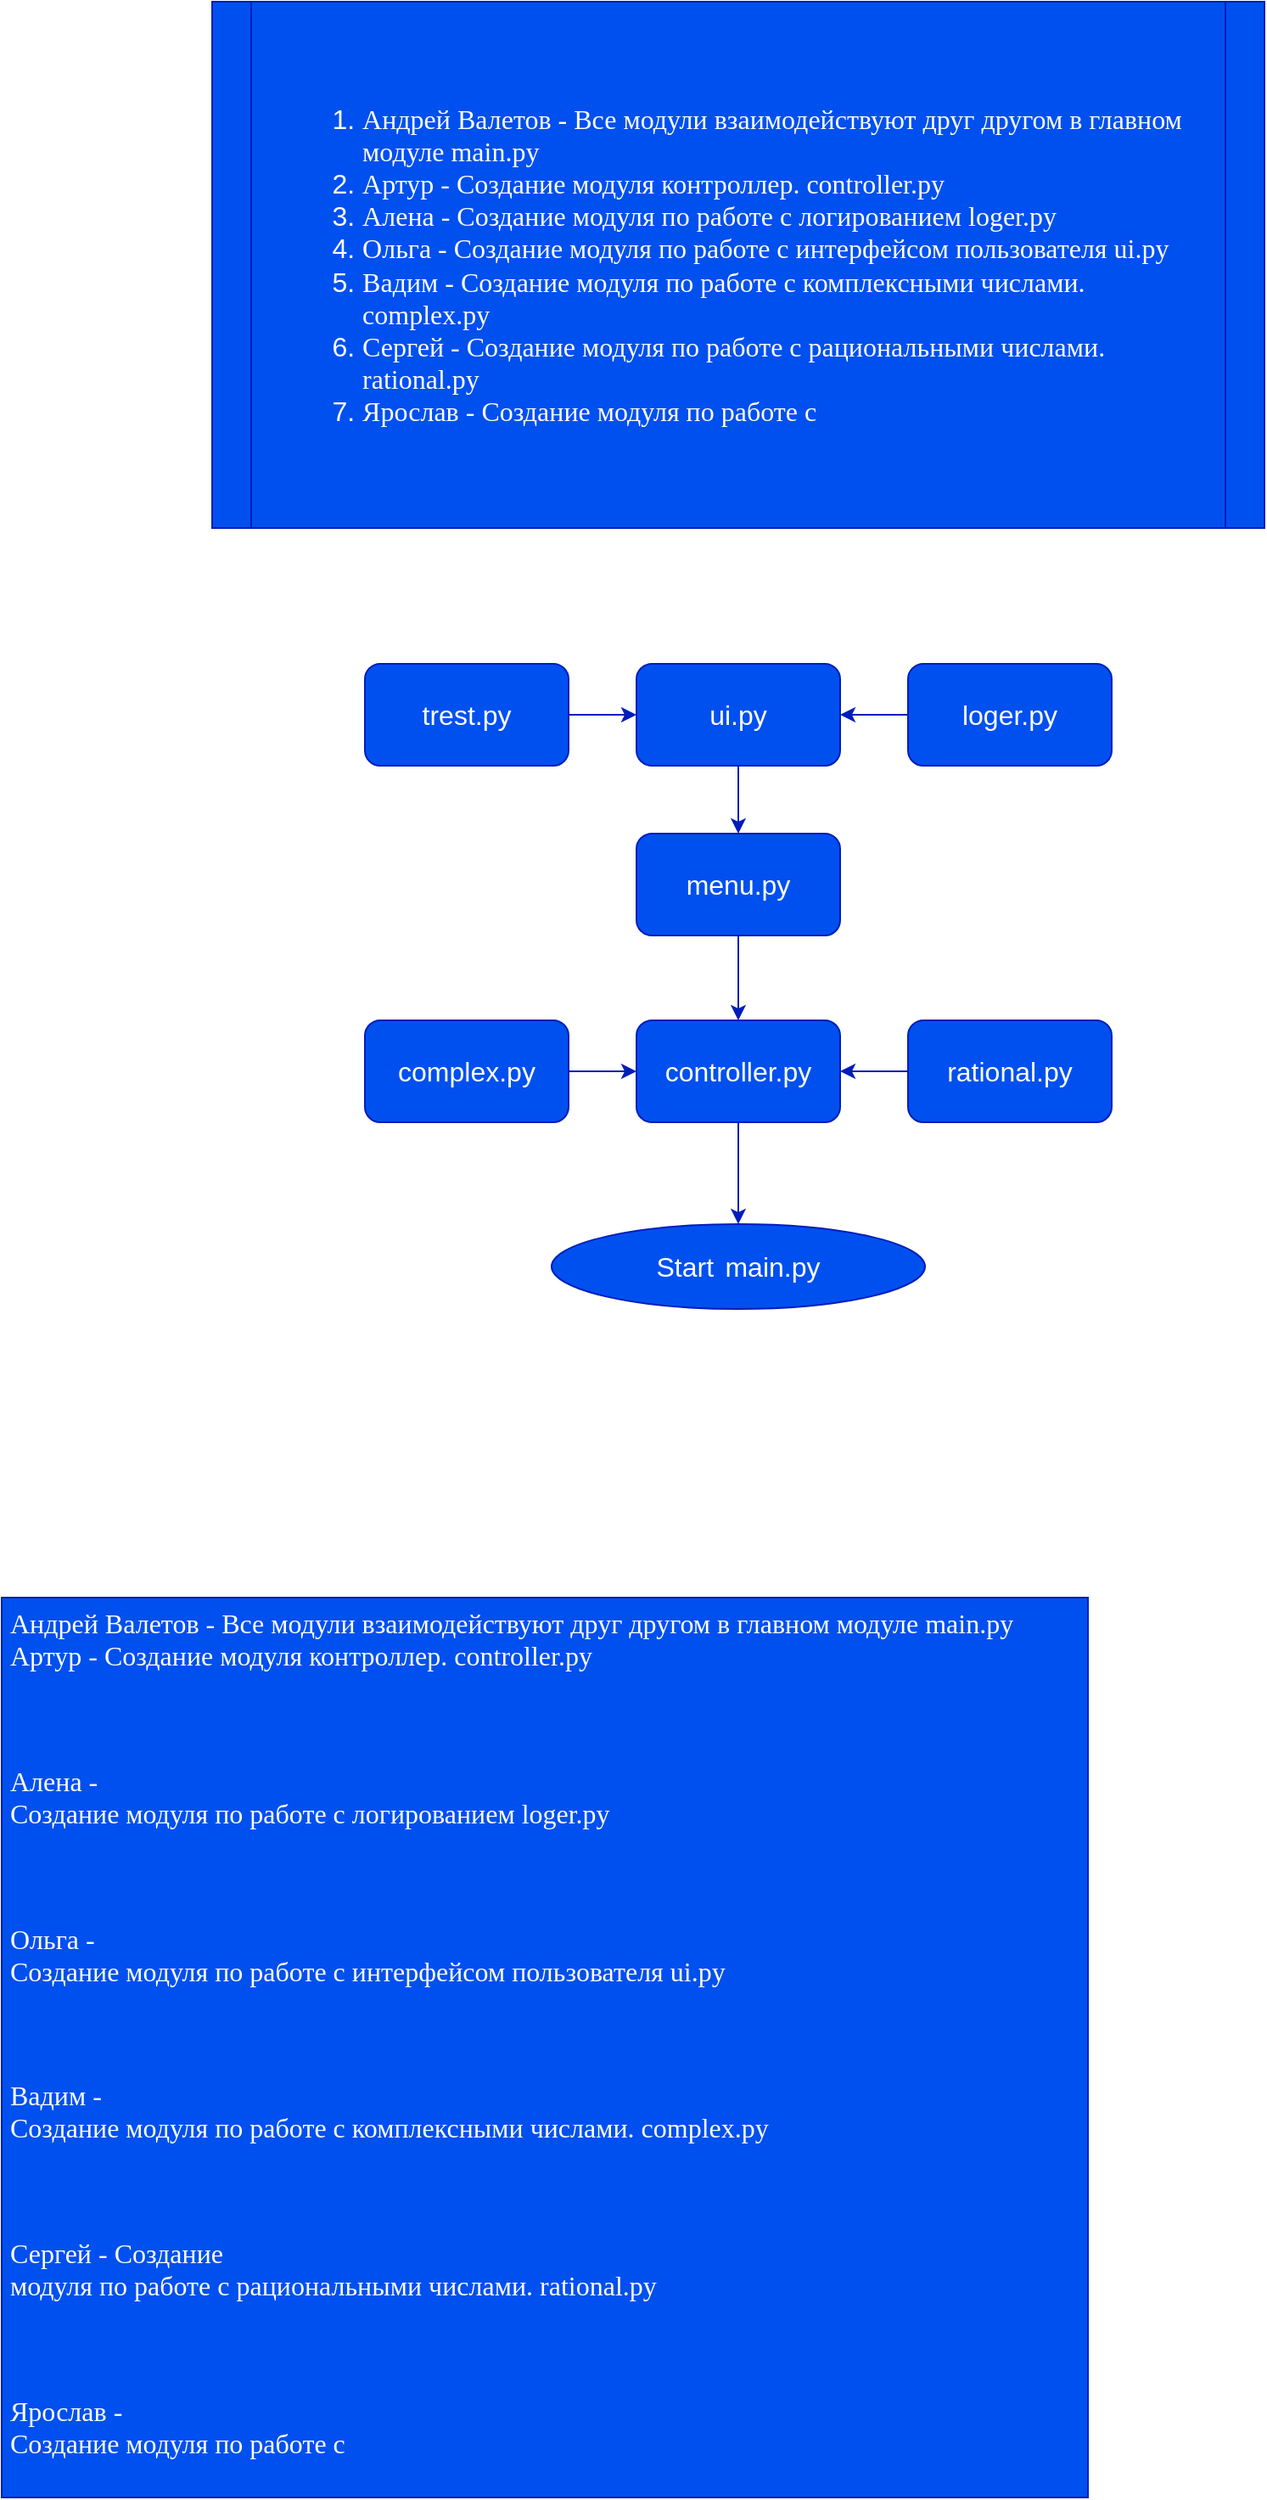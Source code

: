 <mxfile>
    <diagram id="idvBImSLJ7fbhBsAqDK6" name="Страница 1">
        <mxGraphModel dx="1699" dy="397" grid="1" gridSize="10" guides="1" tooltips="1" connect="1" arrows="1" fold="1" page="1" pageScale="1" pageWidth="827" pageHeight="1169" math="0" shadow="0">
            <root>
                <mxCell id="0"/>
                <mxCell id="1" parent="0"/>
                <mxCell id="14" value="" style="edgeStyle=none;html=1;fontFamily=Helvetica;fontSize=16;fontColor=#FFFFFF;labelBackgroundColor=none;fillColor=#0050ef;strokeColor=#001DBC;" edge="1" parent="1" source="2" target="8">
                    <mxGeometry relative="1" as="geometry"/>
                </mxCell>
                <mxCell id="2" value="&lt;div style=&quot;font-size: 16px ; line-height: 22px&quot;&gt;&lt;div style=&quot;line-height: 22px&quot;&gt;&lt;font&gt;complex.py&lt;/font&gt;&lt;/div&gt;&lt;/div&gt;" style="rounded=1;whiteSpace=wrap;html=1;fontColor=#ffffff;labelBackgroundColor=none;fillColor=#0050ef;strokeColor=#001DBC;" vertex="1" parent="1">
                    <mxGeometry x="194" y="630" width="120" height="60" as="geometry"/>
                </mxCell>
                <mxCell id="15" value="" style="edgeStyle=none;html=1;fontFamily=Helvetica;fontSize=16;fontColor=#FFFFFF;labelBackgroundColor=none;fillColor=#0050ef;strokeColor=#001DBC;" edge="1" parent="1" source="4" target="8">
                    <mxGeometry relative="1" as="geometry"/>
                </mxCell>
                <mxCell id="4" value="&lt;div style=&quot;font-size: 16px; line-height: 22px;&quot;&gt;rational.py&lt;/div&gt;" style="rounded=1;whiteSpace=wrap;html=1;fontColor=#ffffff;labelBackgroundColor=none;fillColor=#0050ef;strokeColor=#001DBC;" vertex="1" parent="1">
                    <mxGeometry x="514" y="630" width="120" height="60" as="geometry"/>
                </mxCell>
                <mxCell id="25" value="" style="edgeStyle=none;html=1;fontFamily=Helvetica;fontSize=16;fontColor=#FFFFFF;labelBackgroundColor=none;fillColor=#0050ef;strokeColor=#001DBC;" edge="1" parent="1" source="5" target="10">
                    <mxGeometry relative="1" as="geometry"/>
                </mxCell>
                <mxCell id="5" value="&lt;font style=&quot;font-size: 16px&quot;&gt;trest.py&lt;/font&gt;" style="rounded=1;whiteSpace=wrap;html=1;fontColor=#ffffff;labelBackgroundColor=none;fillColor=#0050ef;strokeColor=#001DBC;" vertex="1" parent="1">
                    <mxGeometry x="194" y="420" width="120" height="60" as="geometry"/>
                </mxCell>
                <mxCell id="6" value="&lt;font style=&quot;font-size: 16px&quot;&gt;Start&lt;/font&gt;&amp;nbsp;&amp;nbsp;&lt;span style=&quot;font-size: 16px&quot;&gt;main.py&lt;/span&gt;" style="ellipse;whiteSpace=wrap;html=1;fontColor=#ffffff;labelBackgroundColor=none;fillColor=#0050ef;strokeColor=#001DBC;" vertex="1" parent="1">
                    <mxGeometry x="304" y="750" width="220" height="50" as="geometry"/>
                </mxCell>
                <mxCell id="N_-a8doVJrKgkuxw_7Om-27" value="" style="edgeStyle=none;html=1;fontFamily=Helvetica;fontSize=16;fontColor=#FFFFFF;labelBackgroundColor=none;fillColor=#0050ef;strokeColor=#001DBC;" edge="1" parent="1" source="8" target="6">
                    <mxGeometry relative="1" as="geometry"/>
                </mxCell>
                <mxCell id="8" value="&lt;font style=&quot;font-size: 16px&quot;&gt;controller.py&lt;/font&gt;" style="rounded=1;whiteSpace=wrap;html=1;fontColor=#ffffff;labelBackgroundColor=none;fillColor=#0050ef;strokeColor=#001DBC;" vertex="1" parent="1">
                    <mxGeometry x="354" y="630" width="120" height="60" as="geometry"/>
                </mxCell>
                <mxCell id="18" value="" style="edgeStyle=none;html=1;fontFamily=Helvetica;fontSize=16;fontColor=#FFFFFF;labelBackgroundColor=none;fillColor=#0050ef;strokeColor=#001DBC;" edge="1" parent="1" source="9" target="10">
                    <mxGeometry relative="1" as="geometry"/>
                </mxCell>
                <mxCell id="9" value="&lt;font style=&quot;font-size: 16px&quot;&gt;loger.py&lt;/font&gt;" style="rounded=1;whiteSpace=wrap;html=1;fontColor=#ffffff;labelBackgroundColor=none;fillColor=#0050ef;strokeColor=#001DBC;" vertex="1" parent="1">
                    <mxGeometry x="514" y="420" width="120" height="60" as="geometry"/>
                </mxCell>
                <mxCell id="N_-a8doVJrKgkuxw_7Om-29" value="" style="edgeStyle=none;html=1;fontFamily=Helvetica;fontSize=16;fontColor=#FFFFFF;labelBackgroundColor=none;fillColor=#0050ef;strokeColor=#001DBC;" edge="1" parent="1" source="10" target="N_-a8doVJrKgkuxw_7Om-28">
                    <mxGeometry relative="1" as="geometry"/>
                </mxCell>
                <mxCell id="10" value="&lt;font style=&quot;font-size: 16px&quot;&gt;ui.py&lt;/font&gt;" style="rounded=1;whiteSpace=wrap;html=1;fontColor=#ffffff;labelBackgroundColor=none;fillColor=#0050ef;strokeColor=#001DBC;" vertex="1" parent="1">
                    <mxGeometry x="354" y="420" width="120" height="60" as="geometry"/>
                </mxCell>
                <mxCell id="N_-a8doVJrKgkuxw_7Om-30" value="" style="edgeStyle=none;html=1;fontFamily=Helvetica;fontSize=16;fontColor=#FFFFFF;labelBackgroundColor=none;fillColor=#0050ef;strokeColor=#001DBC;" edge="1" parent="1" source="N_-a8doVJrKgkuxw_7Om-28" target="8">
                    <mxGeometry relative="1" as="geometry"/>
                </mxCell>
                <mxCell id="N_-a8doVJrKgkuxw_7Om-28" value="&lt;font style=&quot;font-size: 16px&quot;&gt;menu.py&lt;/font&gt;" style="rounded=1;whiteSpace=wrap;html=1;fontColor=#ffffff;labelBackgroundColor=none;fillColor=#0050ef;strokeColor=#001DBC;" vertex="1" parent="1">
                    <mxGeometry x="354" y="520" width="120" height="60" as="geometry"/>
                </mxCell>
                <mxCell id="N_-a8doVJrKgkuxw_7Om-34" value="&lt;p class=&quot;MsoNormal&quot; style=&quot;margin-bottom: 0cm ; margin-bottom: 0.0pt ; line-height: normal&quot;&gt;&lt;/p&gt;&lt;div style=&quot;text-align: left&quot;&gt;&lt;ol&gt;&lt;li&gt;&lt;span style=&quot;font-size: 12.0pt ; line-height: 107% ; font-family: &amp;#34;times new roman&amp;#34; , serif&quot;&gt;Андрей Валетов -&amp;nbsp;Все модули взаимодействуют друг другом в главном&lt;br/&gt;модуле&amp;nbsp;main.py&lt;/span&gt;&lt;/li&gt;&lt;li&gt;&lt;span style=&quot;font-size: 12.0pt ; line-height: 107% ; font-family: &amp;#34;times new roman&amp;#34; , serif&quot;&gt;Артур&amp;nbsp;- Создание модуля контроллер.&amp;nbsp;controller.py&lt;br&gt;&lt;/span&gt;&lt;/li&gt;&lt;li&gt;&lt;span style=&quot;font-size: 12.0pt ; line-height: 107% ; font-family: &amp;#34;times new roman&amp;#34; , serif&quot;&gt;Алена&amp;nbsp;- Создание модуля по работе с логированием loger.py&lt;br&gt;&lt;/span&gt;&lt;/li&gt;&lt;li&gt;&lt;span style=&quot;font-size: 12.0pt ; line-height: 107% ; font-family: &amp;#34;times new roman&amp;#34; , serif&quot;&gt;Ольга&amp;nbsp;- Создание модуля по работе с интерфейсом пользователя ui.py&lt;br&gt;&lt;/span&gt;&lt;/li&gt;&lt;li&gt;&lt;span style=&quot;font-size: 12.0pt ; line-height: 107% ; font-family: &amp;#34;times new roman&amp;#34; , serif&quot;&gt;Вадим&amp;nbsp;- Создание модуля по работе с комплексными числами.&lt;br/&gt;complex.py&lt;br&gt;&lt;/span&gt;&lt;/li&gt;&lt;li&gt;&lt;span style=&quot;font-size: 12.0pt ; line-height: 107% ; font-family: &amp;#34;times new roman&amp;#34; , serif&quot;&gt;Сергей&amp;nbsp;-&amp;nbsp;Создание модуля по работе с рациональными числами.&lt;br/&gt;rational.py&lt;br&gt;&lt;/span&gt;&lt;/li&gt;&lt;li&gt;&lt;span style=&quot;font-size: 12.0pt ; line-height: 107% ; font-family: &amp;#34;times new roman&amp;#34; , serif&quot;&gt;Ярослав&amp;nbsp;- Создание модуля по работе с&lt;br&gt;&lt;/span&gt;&lt;/li&gt;&lt;/ol&gt;&lt;/div&gt;" style="shape=process;whiteSpace=wrap;html=1;backgroundOutline=1;labelBackgroundColor=none;fontFamily=Helvetica;fontSize=16;fontColor=#ffffff;size=0.037;fillColor=#0050ef;strokeColor=#001DBC;" vertex="1" parent="1">
                    <mxGeometry x="104" y="30" width="620" height="310" as="geometry"/>
                </mxCell>
                <mxCell id="N_-a8doVJrKgkuxw_7Om-35" value="&lt;p class=&quot;MsoNormal&quot; style=&quot;margin-bottom: 0cm ; margin-bottom: 0.0pt&quot;&gt;&lt;span style=&quot;font-size: 12.0pt ; line-height: 107% ; font-family: &amp;#34;times new roman&amp;#34; , serif&quot;&gt;Андрей Валетов -&amp;nbsp;Все модули взаимодействуют друг другом в главном модуле&amp;nbsp;main.py&lt;/span&gt;&lt;/p&gt;&lt;span style=&quot;font-family: &amp;#34;times new roman&amp;#34; , serif ; font-size: 12pt&quot;&gt;Артур&amp;nbsp;-&amp;nbsp;&lt;/span&gt;&lt;span style=&quot;font-family: &amp;#34;times new roman&amp;#34; , serif ; font-size: 12pt&quot;&gt;Создание модуля контроллер.&amp;nbsp;controller.py&lt;/span&gt;&lt;span style=&quot;font-family: &amp;#34;times new roman&amp;#34; , serif ; font-size: 12pt&quot;&gt;&lt;br&gt;&lt;/span&gt;&lt;br&gt;&lt;br&gt;&lt;p class=&quot;MsoNormal&quot; style=&quot;margin-bottom: 0cm ; margin-bottom: 0.0pt&quot;&gt;&lt;span style=&quot;font-size: 12.0pt ; line-height: 107% ; font-family: &amp;#34;times new roman&amp;#34; , serif&quot;&gt;Алена&amp;nbsp;-&lt;br&gt;Создание модуля по работе с логированием loger.py&lt;/span&gt;&lt;/p&gt;&lt;br&gt;&lt;br&gt;&lt;p class=&quot;MsoNormal&quot; style=&quot;margin-bottom: 0cm ; margin-bottom: 0.0pt&quot;&gt;&lt;span style=&quot;font-size: 12.0pt ; line-height: 107% ; font-family: &amp;#34;times new roman&amp;#34; , serif&quot;&gt;Ольга&amp;nbsp;-&lt;br&gt;Создание модуля по работе с интерфейсом пользователя ui.py&lt;/span&gt;&lt;/p&gt;&lt;br&gt;&lt;br&gt;&lt;p class=&quot;MsoNormal&quot; style=&quot;margin-bottom: 0cm ; margin-bottom: 0.0pt&quot;&gt;&lt;span style=&quot;font-size: 12.0pt ; line-height: 107% ; font-family: &amp;#34;times new roman&amp;#34; , serif&quot;&gt;Вадим&amp;nbsp;-&lt;br&gt;Создание модуля по работе с комплексными числами. complex.py&lt;/span&gt;&lt;/p&gt;&lt;br&gt;&lt;br&gt;&lt;p class=&quot;MsoNormal&quot; style=&quot;margin-bottom: 0cm ; margin-bottom: 0.0pt&quot;&gt;&lt;span style=&quot;font-size: 12.0pt ; line-height: 107% ; font-family: &amp;#34;times new roman&amp;#34; , serif&quot;&gt;Сергей&amp;nbsp;-&amp;nbsp;Создание&lt;br&gt;модуля по работе с рациональными числами. rational.py&lt;/span&gt;&lt;/p&gt;&lt;br&gt;&lt;br&gt;&lt;p class=&quot;MsoNormal&quot; style=&quot;margin-bottom: 0cm ; margin-bottom: 0.0pt&quot;&gt;&lt;span style=&quot;font-size: 12.0pt ; line-height: 107% ; font-family: &amp;#34;times new roman&amp;#34; , serif&quot;&gt;Ярослав&amp;nbsp;-&lt;br&gt;Создание модуля по работе с&lt;/span&gt;&lt;/p&gt;" style="text;html=1;strokeColor=#001DBC;fillColor=#0050ef;spacing=5;spacingTop=-20;whiteSpace=wrap;overflow=hidden;rounded=0;labelBackgroundColor=none;fontFamily=Times New Roman;fontSize=16;fontColor=#ffffff;" vertex="1" parent="1">
                    <mxGeometry x="-20" y="970" width="640" height="530" as="geometry"/>
                </mxCell>
            </root>
        </mxGraphModel>
    </diagram>
</mxfile>